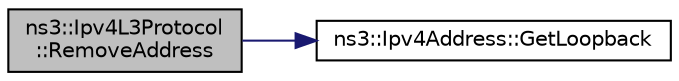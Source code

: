 digraph "ns3::Ipv4L3Protocol::RemoveAddress"
{
 // LATEX_PDF_SIZE
  edge [fontname="Helvetica",fontsize="10",labelfontname="Helvetica",labelfontsize="10"];
  node [fontname="Helvetica",fontsize="10",shape=record];
  rankdir="LR";
  Node1 [label="ns3::Ipv4L3Protocol\l::RemoveAddress",height=0.2,width=0.4,color="black", fillcolor="grey75", style="filled", fontcolor="black",tooltip="Remove the given address on named Ipv4 interface."];
  Node1 -> Node2 [color="midnightblue",fontsize="10",style="solid",fontname="Helvetica"];
  Node2 [label="ns3::Ipv4Address::GetLoopback",height=0.2,width=0.4,color="black", fillcolor="white", style="filled",URL="$classns3_1_1_ipv4_address.html#a583a93499e0d947439794d7bd0c6366d",tooltip=" "];
}
